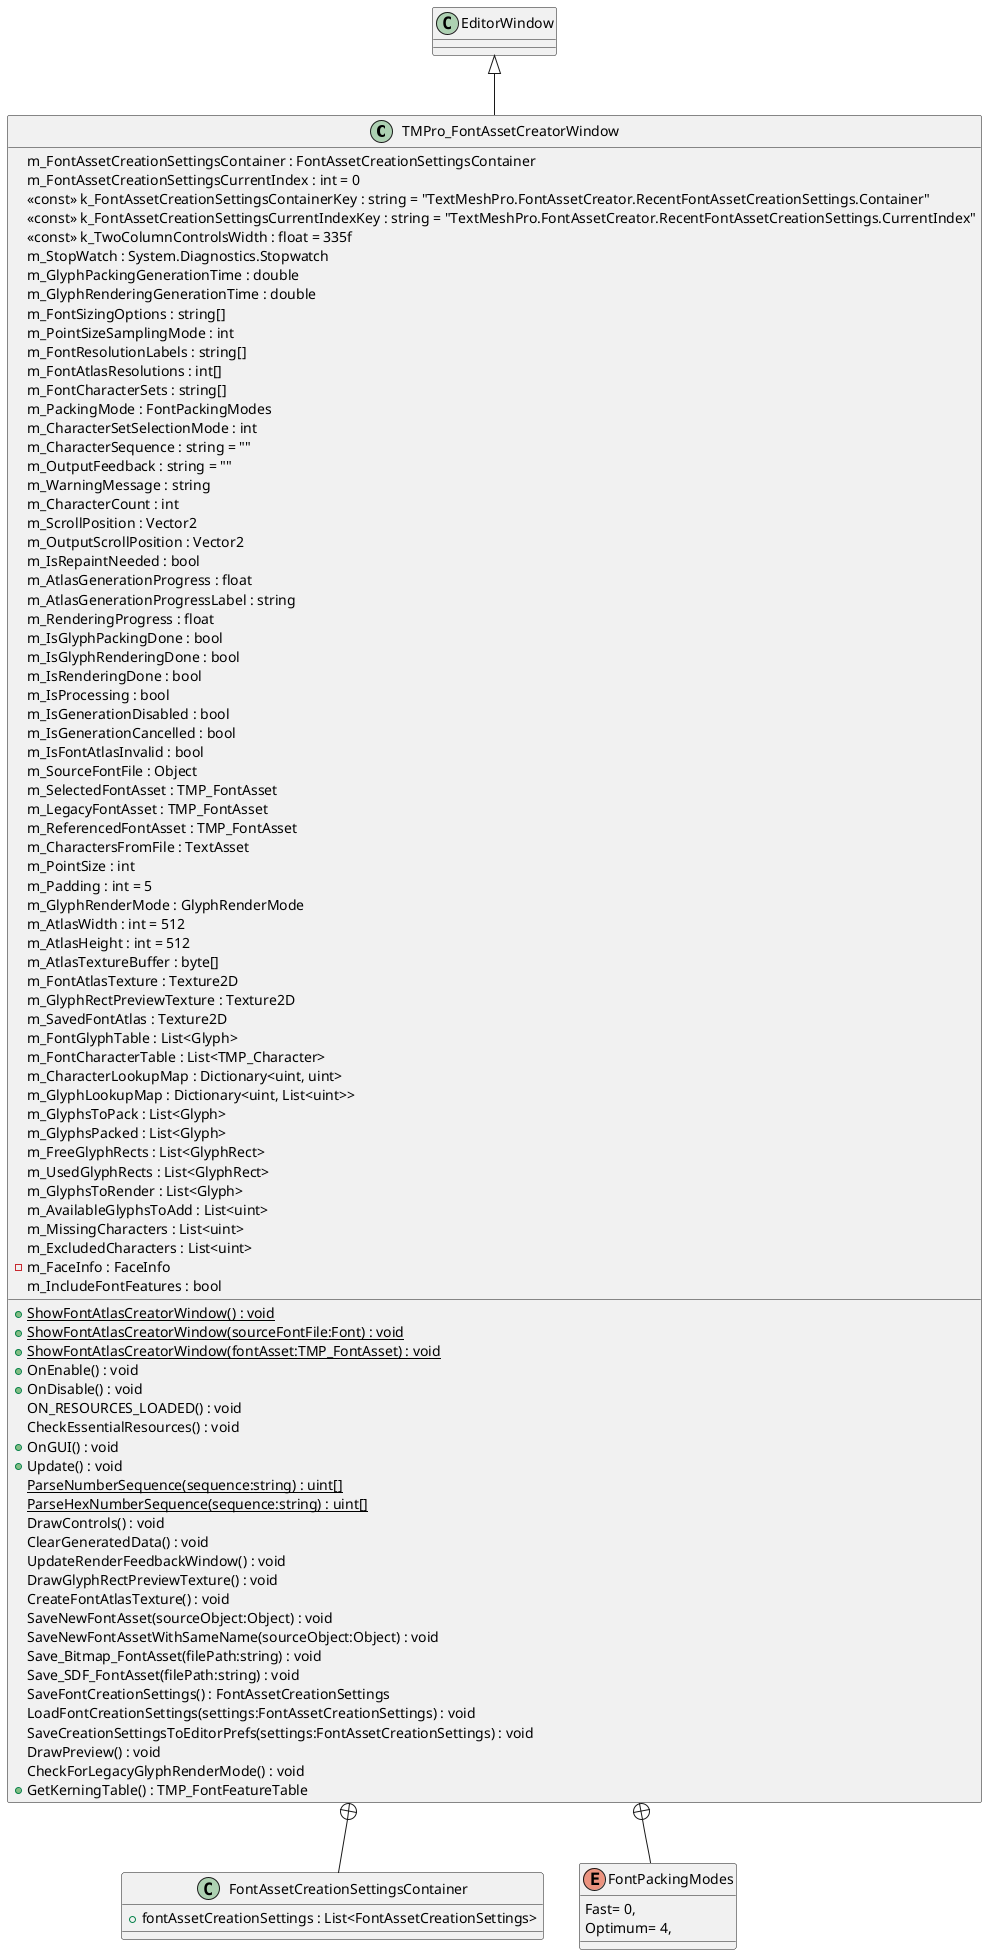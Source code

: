 @startuml
class TMPro_FontAssetCreatorWindow {
    + {static} ShowFontAtlasCreatorWindow() : void
    + {static} ShowFontAtlasCreatorWindow(sourceFontFile:Font) : void
    + {static} ShowFontAtlasCreatorWindow(fontAsset:TMP_FontAsset) : void
    m_FontAssetCreationSettingsContainer : FontAssetCreationSettingsContainer
    m_FontAssetCreationSettingsCurrentIndex : int = 0
    <<const>> k_FontAssetCreationSettingsContainerKey : string = "TextMeshPro.FontAssetCreator.RecentFontAssetCreationSettings.Container"
    <<const>> k_FontAssetCreationSettingsCurrentIndexKey : string = "TextMeshPro.FontAssetCreator.RecentFontAssetCreationSettings.CurrentIndex"
    <<const>> k_TwoColumnControlsWidth : float = 335f
    m_StopWatch : System.Diagnostics.Stopwatch
    m_GlyphPackingGenerationTime : double
    m_GlyphRenderingGenerationTime : double
    m_FontSizingOptions : string[]
    m_PointSizeSamplingMode : int
    m_FontResolutionLabels : string[]
    m_FontAtlasResolutions : int[]
    m_FontCharacterSets : string[]
    m_PackingMode : FontPackingModes
    m_CharacterSetSelectionMode : int
    m_CharacterSequence : string = ""
    m_OutputFeedback : string = ""
    m_WarningMessage : string
    m_CharacterCount : int
    m_ScrollPosition : Vector2
    m_OutputScrollPosition : Vector2
    m_IsRepaintNeeded : bool
    m_AtlasGenerationProgress : float
    m_AtlasGenerationProgressLabel : string
    m_RenderingProgress : float
    m_IsGlyphPackingDone : bool
    m_IsGlyphRenderingDone : bool
    m_IsRenderingDone : bool
    m_IsProcessing : bool
    m_IsGenerationDisabled : bool
    m_IsGenerationCancelled : bool
    m_IsFontAtlasInvalid : bool
    m_SourceFontFile : Object
    m_SelectedFontAsset : TMP_FontAsset
    m_LegacyFontAsset : TMP_FontAsset
    m_ReferencedFontAsset : TMP_FontAsset
    m_CharactersFromFile : TextAsset
    m_PointSize : int
    m_Padding : int = 5
    m_GlyphRenderMode : GlyphRenderMode
    m_AtlasWidth : int = 512
    m_AtlasHeight : int = 512
    m_AtlasTextureBuffer : byte[]
    m_FontAtlasTexture : Texture2D
    m_GlyphRectPreviewTexture : Texture2D
    m_SavedFontAtlas : Texture2D
    m_FontGlyphTable : List<Glyph>
    m_FontCharacterTable : List<TMP_Character>
    m_CharacterLookupMap : Dictionary<uint, uint>
    m_GlyphLookupMap : Dictionary<uint, List<uint>>
    m_GlyphsToPack : List<Glyph>
    m_GlyphsPacked : List<Glyph>
    m_FreeGlyphRects : List<GlyphRect>
    m_UsedGlyphRects : List<GlyphRect>
    m_GlyphsToRender : List<Glyph>
    m_AvailableGlyphsToAdd : List<uint>
    m_MissingCharacters : List<uint>
    m_ExcludedCharacters : List<uint>
    - m_FaceInfo : FaceInfo
    m_IncludeFontFeatures : bool
    + OnEnable() : void
    + OnDisable() : void
    ON_RESOURCES_LOADED() : void
    CheckEssentialResources() : void
    + OnGUI() : void
    + Update() : void
    {static} ParseNumberSequence(sequence:string) : uint[]
    {static} ParseHexNumberSequence(sequence:string) : uint[]
    DrawControls() : void
    ClearGeneratedData() : void
    UpdateRenderFeedbackWindow() : void
    DrawGlyphRectPreviewTexture() : void
    CreateFontAtlasTexture() : void
    SaveNewFontAsset(sourceObject:Object) : void
    SaveNewFontAssetWithSameName(sourceObject:Object) : void
    Save_Bitmap_FontAsset(filePath:string) : void
    Save_SDF_FontAsset(filePath:string) : void
    SaveFontCreationSettings() : FontAssetCreationSettings
    LoadFontCreationSettings(settings:FontAssetCreationSettings) : void
    SaveCreationSettingsToEditorPrefs(settings:FontAssetCreationSettings) : void
    DrawPreview() : void
    CheckForLegacyGlyphRenderMode() : void
    + GetKerningTable() : TMP_FontFeatureTable
}
class FontAssetCreationSettingsContainer {
    + fontAssetCreationSettings : List<FontAssetCreationSettings>
}
enum FontPackingModes {
    Fast= 0,
    Optimum= 4,
}
EditorWindow <|-- TMPro_FontAssetCreatorWindow
TMPro_FontAssetCreatorWindow +-- FontAssetCreationSettingsContainer
TMPro_FontAssetCreatorWindow +-- FontPackingModes
@enduml
